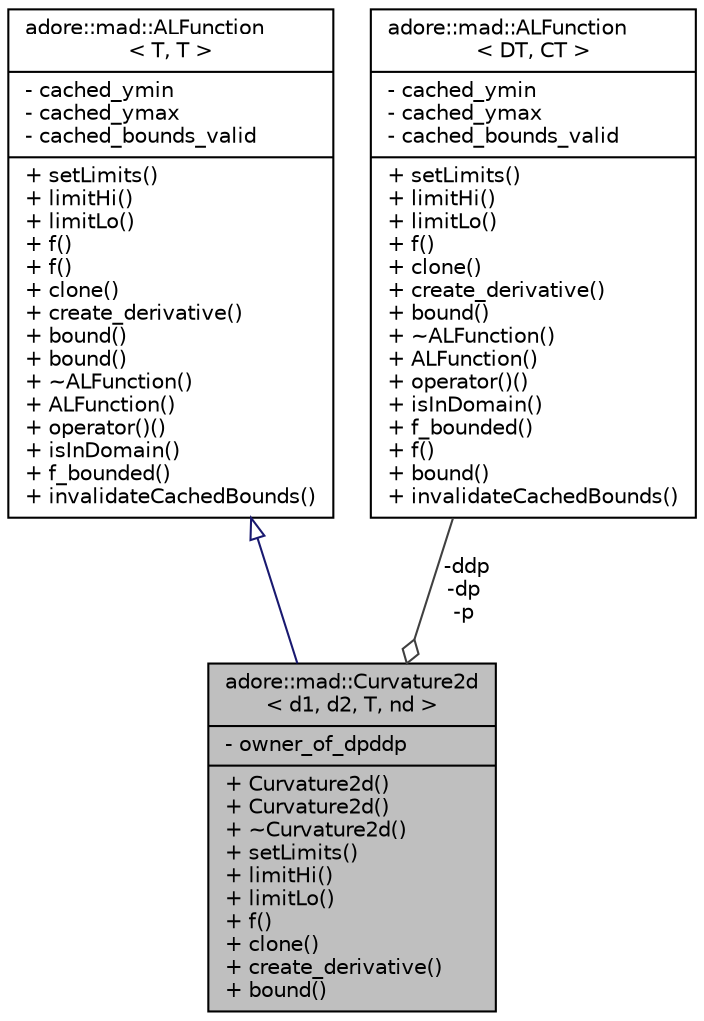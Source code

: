 digraph "adore::mad::Curvature2d&lt; d1, d2, T, nd &gt;"
{
 // LATEX_PDF_SIZE
  edge [fontname="Helvetica",fontsize="10",labelfontname="Helvetica",labelfontsize="10"];
  node [fontname="Helvetica",fontsize="10",shape=record];
  Node1 [label="{adore::mad::Curvature2d\l\< d1, d2, T, nd \>\n|- owner_of_dpddp\l|+ Curvature2d()\l+ Curvature2d()\l+ ~Curvature2d()\l+ setLimits()\l+ limitHi()\l+ limitLo()\l+ f()\l+ clone()\l+ create_derivative()\l+ bound()\l}",height=0.2,width=0.4,color="black", fillcolor="grey75", style="filled", fontcolor="black",tooltip=" "];
  Node2 -> Node1 [dir="back",color="midnightblue",fontsize="10",style="solid",arrowtail="onormal",fontname="Helvetica"];
  Node2 [label="{adore::mad::ALFunction\l\< T, T \>\n|- cached_ymin\l- cached_ymax\l- cached_bounds_valid\l|+ setLimits()\l+ limitHi()\l+ limitLo()\l+ f()\l+ f()\l+ clone()\l+ create_derivative()\l+ bound()\l+ bound()\l+ ~ALFunction()\l+ ALFunction()\l+ operator()()\l+ isInDomain()\l+ f_bounded()\l+ invalidateCachedBounds()\l}",height=0.2,width=0.4,color="black", fillcolor="white", style="filled",URL="$classadore_1_1mad_1_1ALFunction.html",tooltip=" "];
  Node3 -> Node1 [color="grey25",fontsize="10",style="solid",label=" -ddp\n-dp\n-p" ,arrowhead="odiamond",fontname="Helvetica"];
  Node3 [label="{adore::mad::ALFunction\l\< DT, CT \>\n|- cached_ymin\l- cached_ymax\l- cached_bounds_valid\l|+ setLimits()\l+ limitHi()\l+ limitLo()\l+ f()\l+ clone()\l+ create_derivative()\l+ bound()\l+ ~ALFunction()\l+ ALFunction()\l+ operator()()\l+ isInDomain()\l+ f_bounded()\l+ f()\l+ bound()\l+ invalidateCachedBounds()\l}",height=0.2,width=0.4,color="black", fillcolor="white", style="filled",URL="$classadore_1_1mad_1_1ALFunction.html",tooltip=" "];
}
